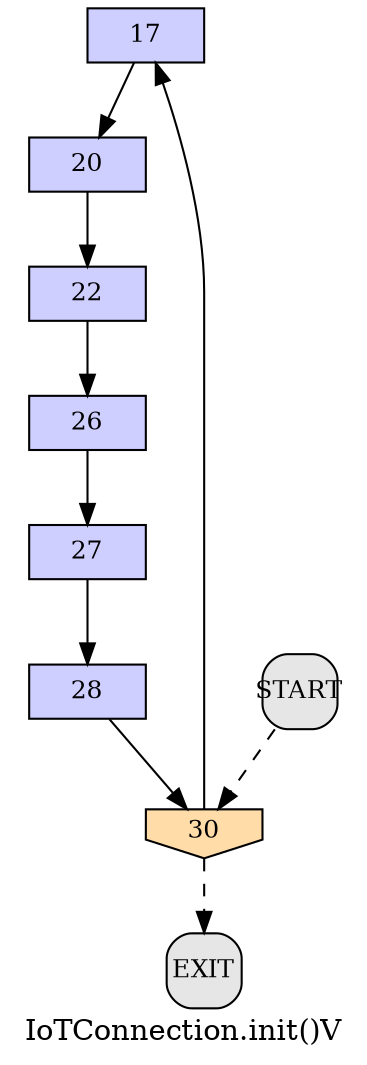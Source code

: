 /* --------------------------------------------------- */
/* Generated by Dr. Garbage Control Flow Graph Factory */
/* http://www.drgarbage.com                            */
/* Version: 4.5.0.201508311741                         */
/* Retrieved on: 2015-12-01 08:09:23.623               */
/* --------------------------------------------------- */
digraph "IoTConnection.init()V" {
 graph [label="IoTConnection.init()V"];
 2 [label="17", shape=box, style=filled, fillcolor="#CECEFF", fixedsize=true, fontsize=12, width=0.78, height=0.36 ]
 3 [label="20", shape=box, style=filled, fillcolor="#CECEFF", fixedsize=true, fontsize=12, width=0.78, height=0.36 ]
 4 [label="22", shape=box, style=filled, fillcolor="#CECEFF", fixedsize=true, fontsize=12, width=0.78, height=0.36 ]
 5 [label="26", shape=box, style=filled, fillcolor="#CECEFF", fixedsize=true, fontsize=12, width=0.78, height=0.36 ]
 6 [label="27", shape=box, style=filled, fillcolor="#CECEFF", fixedsize=true, fontsize=12, width=0.78, height=0.36 ]
 7 [label="28", shape=box, style=filled, fillcolor="#CECEFF", fixedsize=true, fontsize=12, width=0.78, height=0.36 ]
 8 [label="30", shape=invhouse, style=filled, fillcolor="#FFDCA8", fixedsize=true, fontsize=12, width=0.78, height=0.36 ]
 9 [label="START", shape=box, style="filled, rounded", fillcolor="#E6E6E6", fixedsize=true, fontsize=12, width=0.5, height=0.5 ]
 10 [label="EXIT", shape=box, style="filled, rounded", fillcolor="#E6E6E6", fixedsize=true, fontsize=12, width=0.5, height=0.5 ]
 8 -> 2 [label="", style=solid ]
 2 -> 3 [label="", style=solid ]
 3 -> 4 [label="", style=solid ]
 4 -> 5 [label="", style=solid ]
 5 -> 6 [label="", style=solid ]
 6 -> 7 [label="", style=solid ]
 7 -> 8 [label="", style=solid ]
 9 -> 8 [label="", style=dashed ]
 8 -> 10 [label="", style=dashed ]
}
